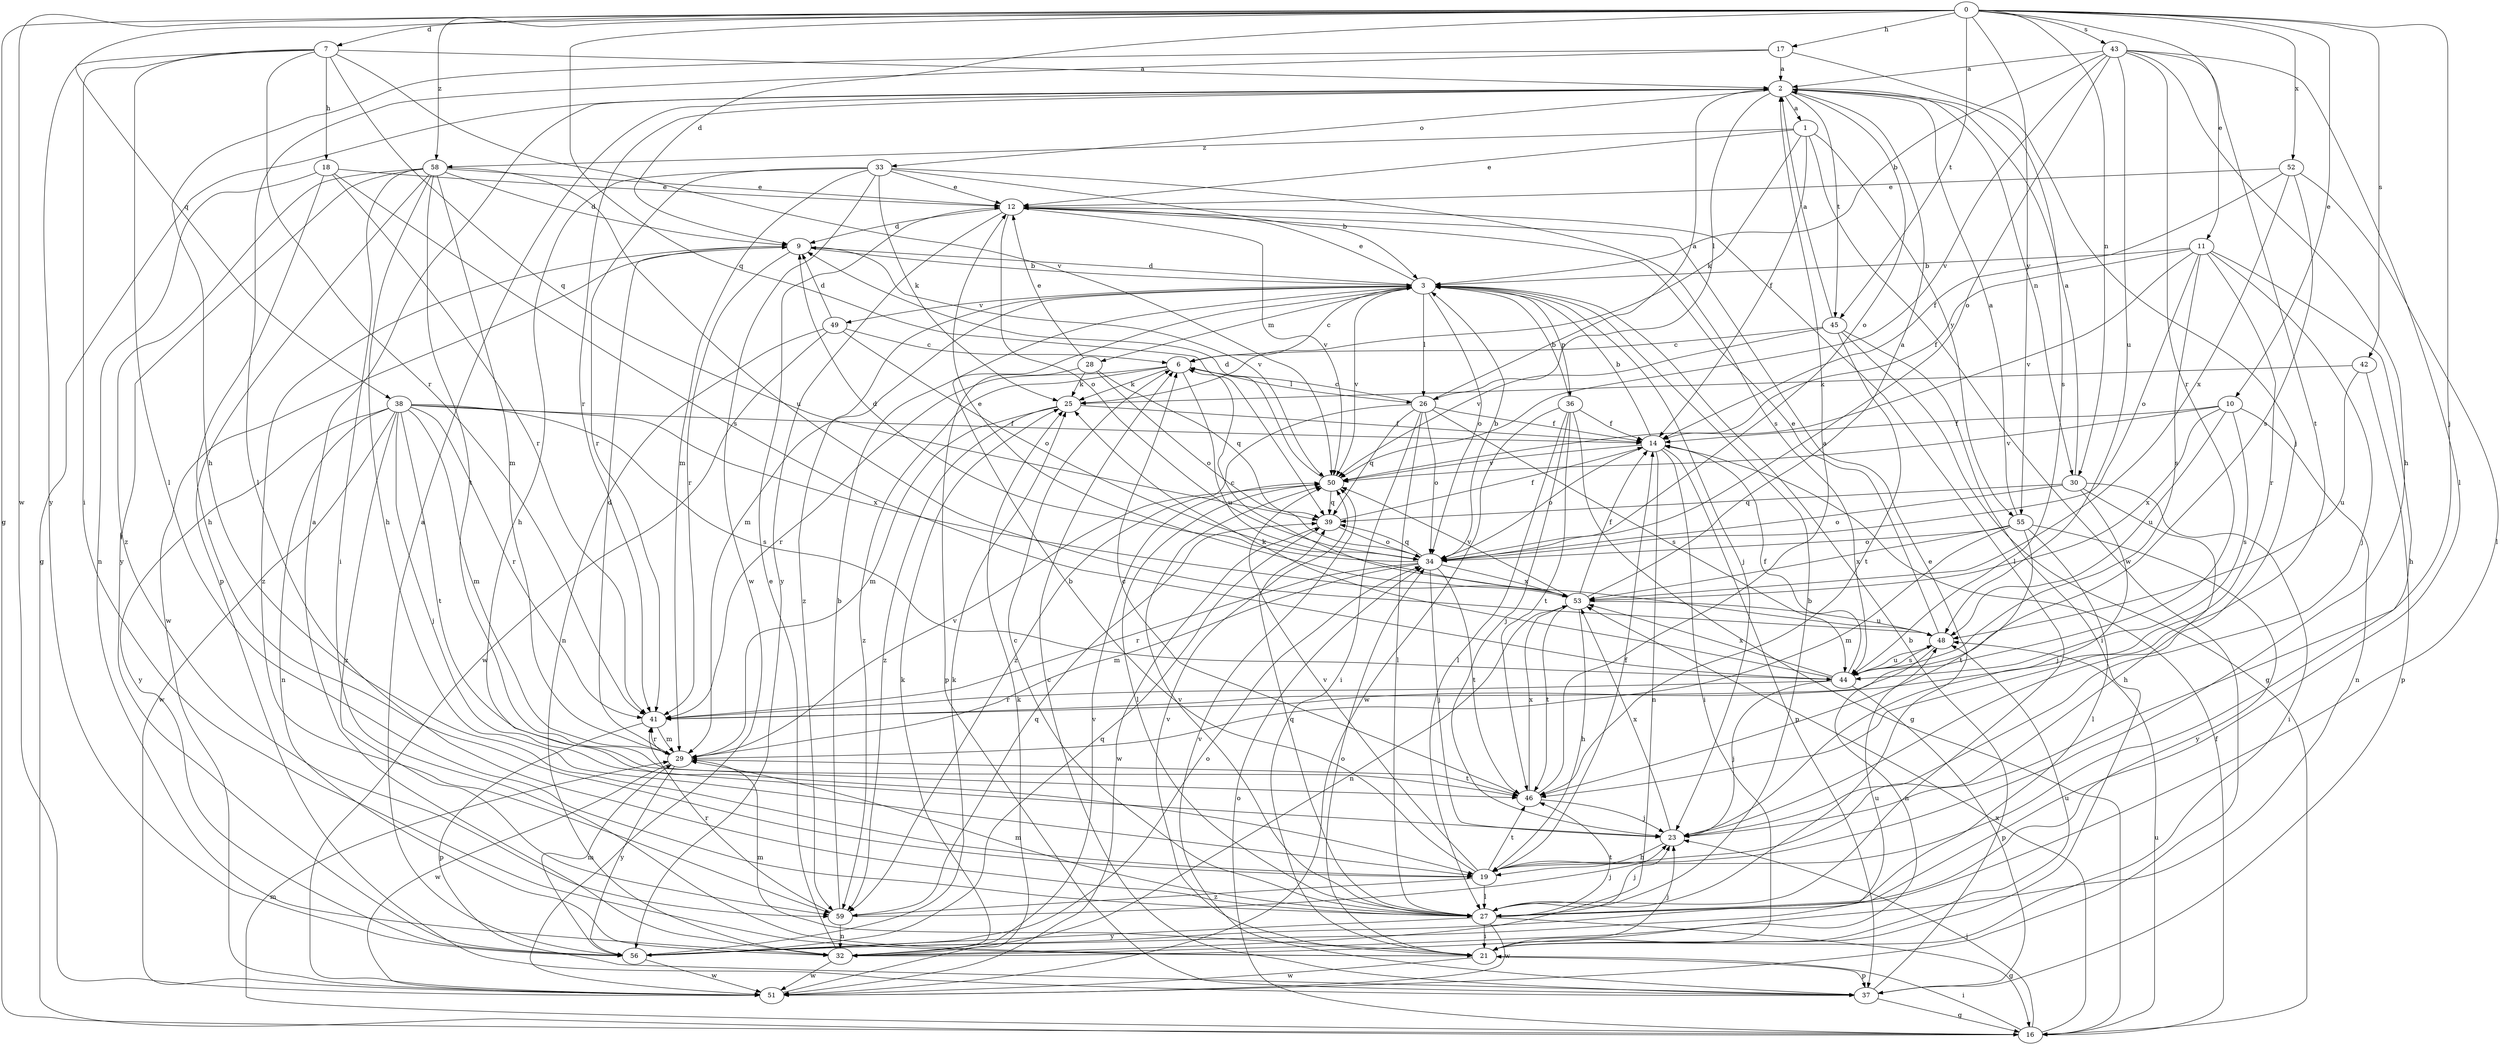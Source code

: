 strict digraph  {
0;
1;
2;
3;
6;
7;
9;
10;
11;
12;
14;
16;
17;
18;
19;
21;
23;
25;
26;
27;
28;
29;
30;
32;
33;
34;
36;
37;
38;
39;
41;
42;
43;
44;
45;
46;
48;
49;
50;
51;
52;
53;
55;
56;
58;
59;
0 -> 7  [label=d];
0 -> 9  [label=d];
0 -> 10  [label=e];
0 -> 11  [label=e];
0 -> 16  [label=g];
0 -> 17  [label=h];
0 -> 23  [label=j];
0 -> 30  [label=n];
0 -> 38  [label=q];
0 -> 39  [label=q];
0 -> 42  [label=s];
0 -> 43  [label=s];
0 -> 45  [label=t];
0 -> 51  [label=w];
0 -> 52  [label=x];
0 -> 55  [label=y];
0 -> 58  [label=z];
1 -> 12  [label=e];
1 -> 14  [label=f];
1 -> 25  [label=k];
1 -> 51  [label=w];
1 -> 55  [label=y];
1 -> 58  [label=z];
2 -> 1  [label=a];
2 -> 16  [label=g];
2 -> 26  [label=l];
2 -> 30  [label=n];
2 -> 33  [label=o];
2 -> 34  [label=o];
2 -> 41  [label=r];
2 -> 44  [label=s];
2 -> 45  [label=t];
3 -> 6  [label=c];
3 -> 9  [label=d];
3 -> 12  [label=e];
3 -> 23  [label=j];
3 -> 26  [label=l];
3 -> 28  [label=m];
3 -> 29  [label=m];
3 -> 34  [label=o];
3 -> 36  [label=p];
3 -> 49  [label=v];
3 -> 50  [label=v];
3 -> 59  [label=z];
6 -> 25  [label=k];
6 -> 26  [label=l];
6 -> 41  [label=r];
6 -> 48  [label=u];
6 -> 59  [label=z];
7 -> 2  [label=a];
7 -> 18  [label=h];
7 -> 21  [label=i];
7 -> 27  [label=l];
7 -> 39  [label=q];
7 -> 41  [label=r];
7 -> 50  [label=v];
7 -> 56  [label=y];
9 -> 3  [label=b];
9 -> 41  [label=r];
9 -> 50  [label=v];
9 -> 51  [label=w];
9 -> 59  [label=z];
10 -> 14  [label=f];
10 -> 32  [label=n];
10 -> 44  [label=s];
10 -> 48  [label=u];
10 -> 50  [label=v];
10 -> 53  [label=x];
11 -> 3  [label=b];
11 -> 14  [label=f];
11 -> 19  [label=h];
11 -> 23  [label=j];
11 -> 34  [label=o];
11 -> 41  [label=r];
11 -> 44  [label=s];
11 -> 50  [label=v];
12 -> 9  [label=d];
12 -> 27  [label=l];
12 -> 34  [label=o];
12 -> 50  [label=v];
12 -> 56  [label=y];
14 -> 3  [label=b];
14 -> 21  [label=i];
14 -> 32  [label=n];
14 -> 34  [label=o];
14 -> 37  [label=p];
14 -> 50  [label=v];
16 -> 14  [label=f];
16 -> 21  [label=i];
16 -> 23  [label=j];
16 -> 29  [label=m];
16 -> 34  [label=o];
16 -> 48  [label=u];
16 -> 53  [label=x];
17 -> 2  [label=a];
17 -> 19  [label=h];
17 -> 23  [label=j];
17 -> 27  [label=l];
18 -> 12  [label=e];
18 -> 19  [label=h];
18 -> 32  [label=n];
18 -> 41  [label=r];
18 -> 44  [label=s];
19 -> 3  [label=b];
19 -> 14  [label=f];
19 -> 27  [label=l];
19 -> 46  [label=t];
19 -> 50  [label=v];
19 -> 59  [label=z];
21 -> 23  [label=j];
21 -> 29  [label=m];
21 -> 34  [label=o];
21 -> 37  [label=p];
21 -> 48  [label=u];
21 -> 50  [label=v];
21 -> 51  [label=w];
23 -> 19  [label=h];
23 -> 53  [label=x];
25 -> 14  [label=f];
25 -> 29  [label=m];
25 -> 59  [label=z];
26 -> 2  [label=a];
26 -> 6  [label=c];
26 -> 14  [label=f];
26 -> 21  [label=i];
26 -> 27  [label=l];
26 -> 34  [label=o];
26 -> 39  [label=q];
26 -> 44  [label=s];
26 -> 59  [label=z];
27 -> 3  [label=b];
27 -> 6  [label=c];
27 -> 12  [label=e];
27 -> 16  [label=g];
27 -> 21  [label=i];
27 -> 23  [label=j];
27 -> 29  [label=m];
27 -> 39  [label=q];
27 -> 46  [label=t];
27 -> 50  [label=v];
27 -> 51  [label=w];
27 -> 56  [label=y];
28 -> 12  [label=e];
28 -> 25  [label=k];
28 -> 34  [label=o];
28 -> 37  [label=p];
28 -> 39  [label=q];
29 -> 9  [label=d];
29 -> 41  [label=r];
29 -> 46  [label=t];
29 -> 50  [label=v];
29 -> 51  [label=w];
29 -> 56  [label=y];
30 -> 2  [label=a];
30 -> 19  [label=h];
30 -> 21  [label=i];
30 -> 23  [label=j];
30 -> 34  [label=o];
30 -> 39  [label=q];
32 -> 2  [label=a];
32 -> 12  [label=e];
32 -> 25  [label=k];
32 -> 50  [label=v];
32 -> 51  [label=w];
33 -> 3  [label=b];
33 -> 12  [label=e];
33 -> 19  [label=h];
33 -> 25  [label=k];
33 -> 29  [label=m];
33 -> 41  [label=r];
33 -> 44  [label=s];
33 -> 51  [label=w];
34 -> 3  [label=b];
34 -> 9  [label=d];
34 -> 23  [label=j];
34 -> 29  [label=m];
34 -> 39  [label=q];
34 -> 41  [label=r];
34 -> 46  [label=t];
34 -> 53  [label=x];
36 -> 3  [label=b];
36 -> 14  [label=f];
36 -> 16  [label=g];
36 -> 23  [label=j];
36 -> 27  [label=l];
36 -> 46  [label=t];
36 -> 51  [label=w];
37 -> 3  [label=b];
37 -> 6  [label=c];
37 -> 16  [label=g];
37 -> 50  [label=v];
38 -> 14  [label=f];
38 -> 23  [label=j];
38 -> 29  [label=m];
38 -> 32  [label=n];
38 -> 41  [label=r];
38 -> 44  [label=s];
38 -> 46  [label=t];
38 -> 51  [label=w];
38 -> 53  [label=x];
38 -> 56  [label=y];
38 -> 59  [label=z];
39 -> 14  [label=f];
39 -> 34  [label=o];
39 -> 51  [label=w];
41 -> 29  [label=m];
41 -> 37  [label=p];
42 -> 25  [label=k];
42 -> 37  [label=p];
42 -> 48  [label=u];
43 -> 2  [label=a];
43 -> 3  [label=b];
43 -> 19  [label=h];
43 -> 27  [label=l];
43 -> 34  [label=o];
43 -> 41  [label=r];
43 -> 46  [label=t];
43 -> 48  [label=u];
43 -> 50  [label=v];
44 -> 14  [label=f];
44 -> 23  [label=j];
44 -> 25  [label=k];
44 -> 37  [label=p];
44 -> 41  [label=r];
44 -> 48  [label=u];
44 -> 53  [label=x];
45 -> 2  [label=a];
45 -> 6  [label=c];
45 -> 16  [label=g];
45 -> 21  [label=i];
45 -> 46  [label=t];
45 -> 50  [label=v];
46 -> 2  [label=a];
46 -> 6  [label=c];
46 -> 23  [label=j];
46 -> 53  [label=x];
48 -> 12  [label=e];
48 -> 32  [label=n];
48 -> 44  [label=s];
49 -> 6  [label=c];
49 -> 9  [label=d];
49 -> 32  [label=n];
49 -> 34  [label=o];
49 -> 51  [label=w];
50 -> 9  [label=d];
50 -> 27  [label=l];
50 -> 39  [label=q];
51 -> 25  [label=k];
52 -> 12  [label=e];
52 -> 14  [label=f];
52 -> 27  [label=l];
52 -> 44  [label=s];
52 -> 53  [label=x];
53 -> 2  [label=a];
53 -> 6  [label=c];
53 -> 12  [label=e];
53 -> 14  [label=f];
53 -> 19  [label=h];
53 -> 32  [label=n];
53 -> 46  [label=t];
53 -> 48  [label=u];
53 -> 50  [label=v];
55 -> 2  [label=a];
55 -> 27  [label=l];
55 -> 29  [label=m];
55 -> 34  [label=o];
55 -> 46  [label=t];
55 -> 53  [label=x];
55 -> 56  [label=y];
56 -> 2  [label=a];
56 -> 25  [label=k];
56 -> 29  [label=m];
56 -> 34  [label=o];
56 -> 39  [label=q];
56 -> 48  [label=u];
56 -> 51  [label=w];
58 -> 9  [label=d];
58 -> 12  [label=e];
58 -> 19  [label=h];
58 -> 21  [label=i];
58 -> 29  [label=m];
58 -> 37  [label=p];
58 -> 46  [label=t];
58 -> 48  [label=u];
58 -> 56  [label=y];
58 -> 59  [label=z];
59 -> 3  [label=b];
59 -> 23  [label=j];
59 -> 32  [label=n];
59 -> 39  [label=q];
59 -> 41  [label=r];
}

